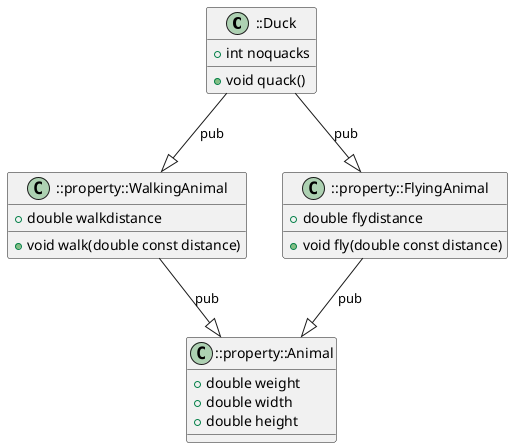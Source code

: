 @startuml

class "::Duck" as item_0 {
    {field} + int noquacks
    {method} + void quack() 
}
class "::property::WalkingAnimal" as item_1 {
    {field} + double walkdistance
    {method} + void walk(double const distance) 
}
class "::property::FlyingAnimal" as item_2 {
    {field} + double flydistance
    {method} + void fly(double const distance) 
}
class "::property::Animal" as item_3 {
    {field} + double weight
    {field} + double width
    {field} + double height
}

' ::Duck --|> ::property::FlyingAnimal
item_0 --|> item_2: "pub"
' ::Duck --|> ::property::WalkingAnimal
item_0 --|> item_1: "pub"
' ::property::WalkingAnimal --|> ::property::Animal
item_1 --|> item_3: "pub"
' ::property::FlyingAnimal --|> ::property::Animal
item_2 --|> item_3: "pub"

@enduml
